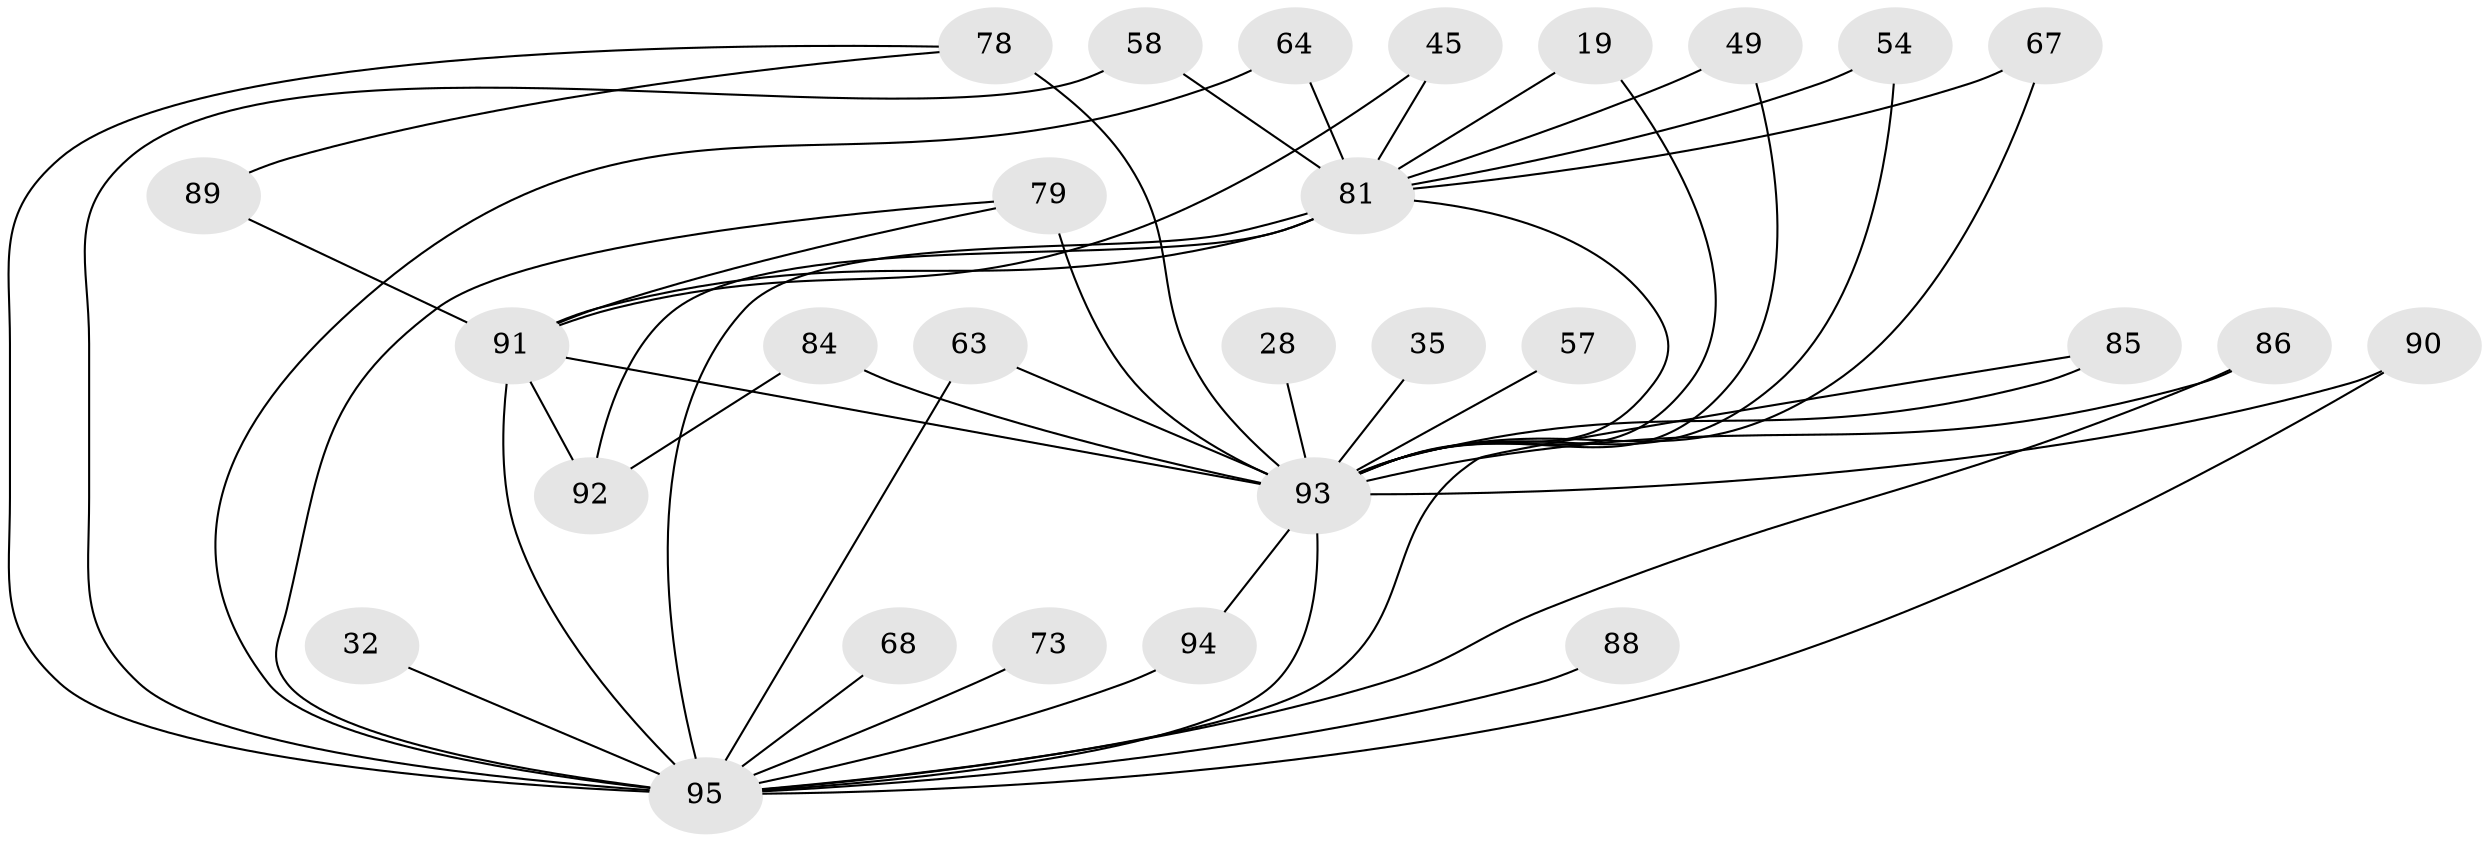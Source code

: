 // original degree distribution, {28: 0.021052631578947368, 13: 0.021052631578947368, 18: 0.010526315789473684, 14: 0.010526315789473684, 15: 0.010526315789473684, 24: 0.010526315789473684, 16: 0.010526315789473684, 20: 0.010526315789473684, 9: 0.010526315789473684, 3: 0.2, 4: 0.10526315789473684, 5: 0.031578947368421054, 8: 0.021052631578947368, 2: 0.5157894736842106, 6: 0.010526315789473684}
// Generated by graph-tools (version 1.1) at 2025/48/03/04/25 21:48:32]
// undirected, 28 vertices, 48 edges
graph export_dot {
graph [start="1"]
  node [color=gray90,style=filled];
  19;
  28;
  32;
  35;
  45;
  49;
  54;
  57;
  58;
  63;
  64;
  67;
  68;
  73;
  78 [super="+55"];
  79 [super="+14+61+76+75+65"];
  81 [super="+39+10+8+80"];
  84;
  85 [super="+46"];
  86;
  88;
  89;
  90 [super="+50"];
  91 [super="+71+70"];
  92 [super="+59"];
  93 [super="+82+83"];
  94 [super="+26"];
  95 [super="+87+6+60"];
  19 -- 81;
  19 -- 93;
  28 -- 93 [weight=3];
  32 -- 95;
  35 -- 93 [weight=2];
  45 -- 81;
  45 -- 91;
  49 -- 81;
  49 -- 93;
  54 -- 81;
  54 -- 93;
  57 -- 93;
  58 -- 81;
  58 -- 95;
  63 -- 95;
  63 -- 93;
  64 -- 81;
  64 -- 95;
  67 -- 81;
  67 -- 93;
  68 -- 95 [weight=2];
  73 -- 95 [weight=2];
  78 -- 93 [weight=7];
  78 -- 89;
  78 -- 95 [weight=2];
  79 -- 95 [weight=3];
  79 -- 93 [weight=5];
  79 -- 91;
  81 -- 95 [weight=25];
  81 -- 92 [weight=3];
  81 -- 93 [weight=17];
  81 -- 91;
  84 -- 92;
  84 -- 93;
  85 -- 95;
  85 -- 93;
  86 -- 95;
  86 -- 93;
  88 -- 95 [weight=2];
  89 -- 91;
  90 -- 95 [weight=3];
  90 -- 93;
  91 -- 95 [weight=10];
  91 -- 93 [weight=5];
  91 -- 92 [weight=4];
  93 -- 95 [weight=12];
  93 -- 94;
  94 -- 95 [weight=2];
}
